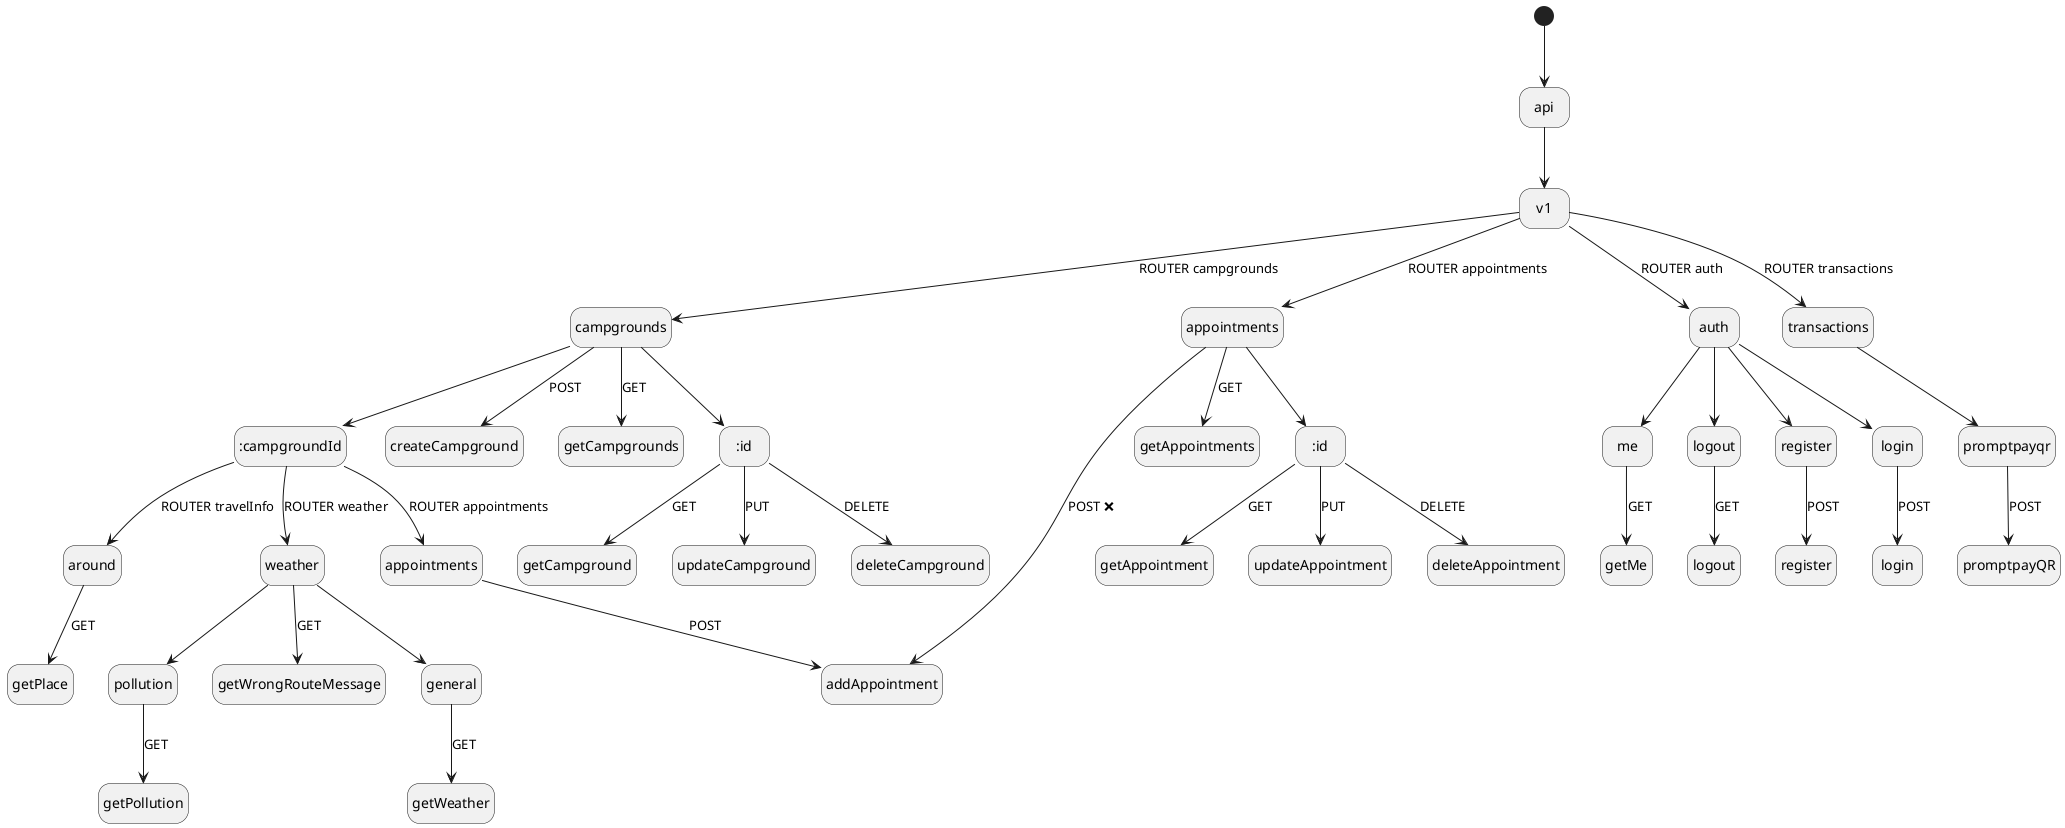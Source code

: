 @startuml backend site map

hide empty description
[*] --> api

api --> v1

v1 --> campgrounds : ROUTER campgrounds
v1 --> auth : ROUTER auth
v1 --> appointments : ROUTER appointments
v1 --> transactions : ROUTER transactions

/' campground '/
campgrounds --> getCampgrounds : GET
campgrounds --> createCampground : POST

state ":id" as cgID
campgrounds --> cgID
cgID --> getCampground : GET
cgID --> updateCampground : PUT
cgID --> deleteCampground : DELETE

state ":campgroundId" as campgroundID
campgrounds --> campgroundID
state "appointments" as CGappointments
campgroundID --> CGappointments : ROUTER appointments
CGappointments --> addAppointment : POST
state "weather" as CGweather
campgroundID --> CGweather : ROUTER weather
CGweather --> getWrongRouteMessage : GET
state "general" as WEATHERgeneral
CGweather --> WEATHERgeneral
WEATHERgeneral --> getWeather : GET
state "pollution" as WEATHERpollution
CGweather --> WEATHERpollution
WEATHERpollution --> getPollution : GET 
state "around" as CGaround
campgroundID --> CGaround : ROUTER travelInfo
CGaround --> getPlace : GET

/' auth '/
auth --> me
me --> getMe : GET
auth --> logout
state "logout" as logoutFunc
logout --> logoutFunc : GET
auth --> register
state "register" as registerFunc
register --> registerFunc : POST 
auth --> login
state "login" as loginFunc
login --> loginFunc : POST

/' appointments '/
appointments --> getAppointments : GET
appointments --> addAppointment : POST ❌
state ":id" as appointmentID
appointments --> appointmentID
appointmentID --> getAppointment : GET
appointmentID --> updateAppointment : PUT
appointmentID --> deleteAppointment : DELETE

/' transactions '/
transactions --> promptpayqr 
promptpayqr --> promptpayQR : POST

@enduml
